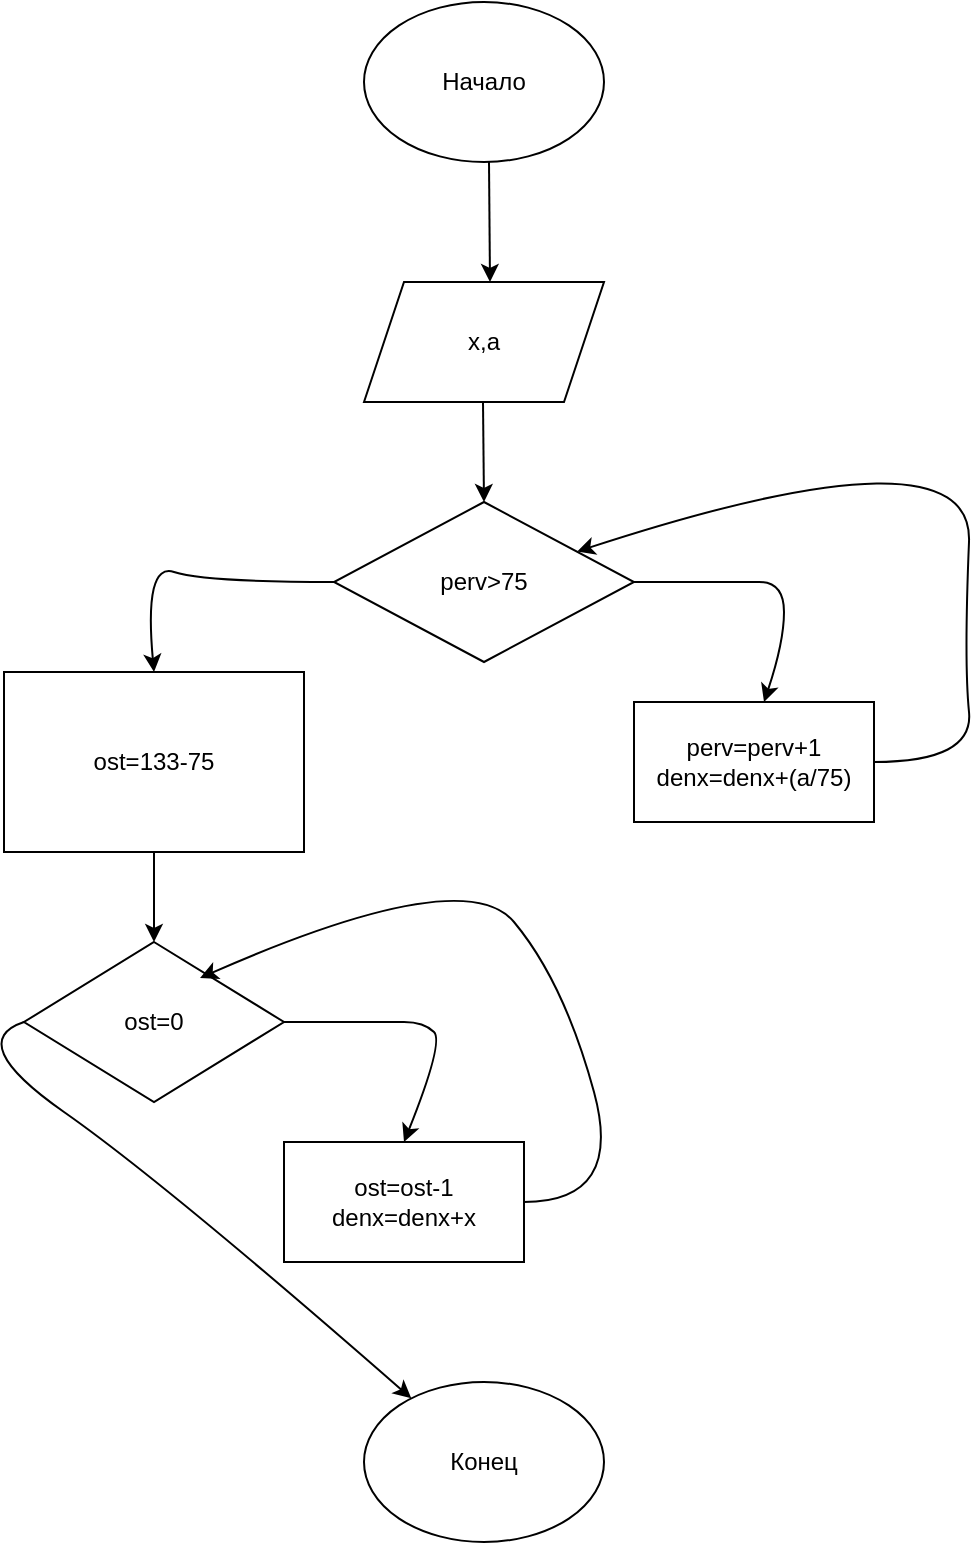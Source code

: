 <mxfile version="28.2.3">
  <diagram name="Страница — 1" id="vKg7L8X21BIwSFlcxruJ">
    <mxGraphModel dx="1426" dy="785" grid="1" gridSize="10" guides="1" tooltips="1" connect="1" arrows="1" fold="1" page="1" pageScale="1" pageWidth="827" pageHeight="1169" math="0" shadow="0">
      <root>
        <mxCell id="0" />
        <mxCell id="1" parent="0" />
        <mxCell id="CH5KU7V_-8I__Vtihho3-2" value="Начало" style="ellipse;whiteSpace=wrap;html=1;" vertex="1" parent="1">
          <mxGeometry x="300" y="20" width="120" height="80" as="geometry" />
        </mxCell>
        <mxCell id="CH5KU7V_-8I__Vtihho3-4" value="" style="endArrow=classic;html=1;rounded=0;" edge="1" parent="1">
          <mxGeometry width="50" height="50" relative="1" as="geometry">
            <mxPoint x="362.5" y="100" as="sourcePoint" />
            <mxPoint x="363" y="160" as="targetPoint" />
          </mxGeometry>
        </mxCell>
        <mxCell id="CH5KU7V_-8I__Vtihho3-5" value="x,a" style="shape=parallelogram;perimeter=parallelogramPerimeter;whiteSpace=wrap;html=1;fixedSize=1;" vertex="1" parent="1">
          <mxGeometry x="300" y="160" width="120" height="60" as="geometry" />
        </mxCell>
        <mxCell id="CH5KU7V_-8I__Vtihho3-6" value="" style="endArrow=classic;html=1;rounded=0;" edge="1" parent="1">
          <mxGeometry width="50" height="50" relative="1" as="geometry">
            <mxPoint x="359.5" y="220" as="sourcePoint" />
            <mxPoint x="360" y="270" as="targetPoint" />
            <Array as="points" />
          </mxGeometry>
        </mxCell>
        <mxCell id="CH5KU7V_-8I__Vtihho3-7" value="perv&amp;gt;75" style="rhombus;whiteSpace=wrap;html=1;" vertex="1" parent="1">
          <mxGeometry x="285" y="270" width="150" height="80" as="geometry" />
        </mxCell>
        <mxCell id="CH5KU7V_-8I__Vtihho3-8" value="" style="curved=1;endArrow=classic;html=1;rounded=0;" edge="1" parent="1">
          <mxGeometry width="50" height="50" relative="1" as="geometry">
            <mxPoint x="435" y="310" as="sourcePoint" />
            <mxPoint x="500" y="370" as="targetPoint" />
            <Array as="points">
              <mxPoint x="485" y="310" />
              <mxPoint x="510" y="310" />
              <mxPoint x="510" y="340" />
            </Array>
          </mxGeometry>
        </mxCell>
        <mxCell id="CH5KU7V_-8I__Vtihho3-9" value="perv=perv+1&lt;div&gt;denx=denx+(a/75)&lt;/div&gt;" style="rounded=0;whiteSpace=wrap;html=1;" vertex="1" parent="1">
          <mxGeometry x="435" y="370" width="120" height="60" as="geometry" />
        </mxCell>
        <mxCell id="CH5KU7V_-8I__Vtihho3-10" value="" style="curved=1;endArrow=classic;html=1;rounded=0;" edge="1" parent="1" target="CH5KU7V_-8I__Vtihho3-7">
          <mxGeometry width="50" height="50" relative="1" as="geometry">
            <mxPoint x="555" y="400" as="sourcePoint" />
            <mxPoint x="605" y="350" as="targetPoint" />
            <Array as="points">
              <mxPoint x="605" y="400" />
              <mxPoint x="600" y="350" />
              <mxPoint x="605" y="230" />
            </Array>
          </mxGeometry>
        </mxCell>
        <mxCell id="CH5KU7V_-8I__Vtihho3-12" value="" style="curved=1;endArrow=classic;html=1;rounded=0;exitX=0;exitY=0.5;exitDx=0;exitDy=0;entryX=0.5;entryY=0;entryDx=0;entryDy=0;" edge="1" parent="1" source="CH5KU7V_-8I__Vtihho3-7" target="CH5KU7V_-8I__Vtihho3-14">
          <mxGeometry width="50" height="50" relative="1" as="geometry">
            <mxPoint x="200" y="290" as="sourcePoint" />
            <mxPoint x="180" y="360" as="targetPoint" />
            <Array as="points">
              <mxPoint x="220" y="310" />
              <mxPoint x="190" y="300" />
            </Array>
          </mxGeometry>
        </mxCell>
        <mxCell id="CH5KU7V_-8I__Vtihho3-14" value="ost=133-75" style="rounded=0;whiteSpace=wrap;html=1;" vertex="1" parent="1">
          <mxGeometry x="120" y="355" width="150" height="90" as="geometry" />
        </mxCell>
        <mxCell id="CH5KU7V_-8I__Vtihho3-17" value="" style="endArrow=classic;html=1;rounded=0;exitX=0.5;exitY=1;exitDx=0;exitDy=0;" edge="1" parent="1" source="CH5KU7V_-8I__Vtihho3-14">
          <mxGeometry width="50" height="50" relative="1" as="geometry">
            <mxPoint x="170" y="510" as="sourcePoint" />
            <mxPoint x="195" y="490" as="targetPoint" />
          </mxGeometry>
        </mxCell>
        <mxCell id="CH5KU7V_-8I__Vtihho3-18" value="ost=0" style="rhombus;whiteSpace=wrap;html=1;" vertex="1" parent="1">
          <mxGeometry x="130" y="490" width="130" height="80" as="geometry" />
        </mxCell>
        <mxCell id="CH5KU7V_-8I__Vtihho3-19" value="" style="curved=1;endArrow=classic;html=1;rounded=0;entryX=0.5;entryY=0;entryDx=0;entryDy=0;" edge="1" parent="1" target="CH5KU7V_-8I__Vtihho3-20">
          <mxGeometry width="50" height="50" relative="1" as="geometry">
            <mxPoint x="260" y="530" as="sourcePoint" />
            <mxPoint x="320" y="590" as="targetPoint" />
            <Array as="points">
              <mxPoint x="310" y="530" />
              <mxPoint x="330" y="530" />
              <mxPoint x="340" y="540" />
            </Array>
          </mxGeometry>
        </mxCell>
        <mxCell id="CH5KU7V_-8I__Vtihho3-20" value="ost=ost-1&lt;div&gt;denx=denx+x&lt;/div&gt;" style="rounded=0;whiteSpace=wrap;html=1;" vertex="1" parent="1">
          <mxGeometry x="260" y="590" width="120" height="60" as="geometry" />
        </mxCell>
        <mxCell id="CH5KU7V_-8I__Vtihho3-21" value="" style="curved=1;endArrow=classic;html=1;rounded=0;exitX=1;exitY=0.5;exitDx=0;exitDy=0;entryX=0.677;entryY=0.225;entryDx=0;entryDy=0;entryPerimeter=0;" edge="1" parent="1" source="CH5KU7V_-8I__Vtihho3-20" target="CH5KU7V_-8I__Vtihho3-18">
          <mxGeometry width="50" height="50" relative="1" as="geometry">
            <mxPoint x="380" y="620" as="sourcePoint" />
            <mxPoint x="310" y="460" as="targetPoint" />
            <Array as="points">
              <mxPoint x="430" y="620" />
              <mxPoint x="400" y="510" />
              <mxPoint x="350" y="450" />
            </Array>
          </mxGeometry>
        </mxCell>
        <mxCell id="CH5KU7V_-8I__Vtihho3-22" value="" style="curved=1;endArrow=classic;html=1;rounded=0;exitX=0;exitY=0.5;exitDx=0;exitDy=0;" edge="1" parent="1" source="CH5KU7V_-8I__Vtihho3-18" target="CH5KU7V_-8I__Vtihho3-23">
          <mxGeometry width="50" height="50" relative="1" as="geometry">
            <mxPoint x="50" y="540" as="sourcePoint" />
            <mxPoint x="190" y="660" as="targetPoint" />
            <Array as="points">
              <mxPoint x="100" y="540" />
              <mxPoint x="200" y="610" />
            </Array>
          </mxGeometry>
        </mxCell>
        <mxCell id="CH5KU7V_-8I__Vtihho3-23" value="Конец" style="ellipse;whiteSpace=wrap;html=1;" vertex="1" parent="1">
          <mxGeometry x="300" y="710" width="120" height="80" as="geometry" />
        </mxCell>
      </root>
    </mxGraphModel>
  </diagram>
</mxfile>
